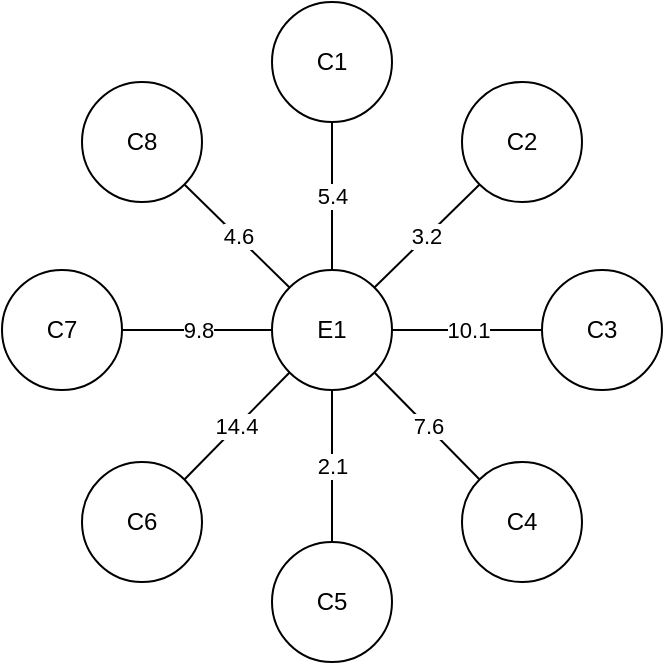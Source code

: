 <mxfile version="21.1.2" type="device">
  <diagram name="Page-1" id="9UM8Z-CtF9ye3CNi1vJw">
    <mxGraphModel dx="1050" dy="621" grid="1" gridSize="10" guides="1" tooltips="1" connect="1" arrows="1" fold="1" page="1" pageScale="1" pageWidth="1169" pageHeight="827" math="0" shadow="0">
      <root>
        <mxCell id="0" />
        <mxCell id="1" parent="0" />
        <mxCell id="YPGk9sVfuumeABNAydG5-1" value="E1" style="ellipse;whiteSpace=wrap;html=1;aspect=fixed;" vertex="1" parent="1">
          <mxGeometry x="555" y="384" width="60" height="60" as="geometry" />
        </mxCell>
        <mxCell id="YPGk9sVfuumeABNAydG5-11" value="5.4" style="edgeStyle=orthogonalEdgeStyle;rounded=0;orthogonalLoop=1;jettySize=auto;html=1;exitX=0.5;exitY=1;exitDx=0;exitDy=0;entryX=0.5;entryY=0;entryDx=0;entryDy=0;endArrow=none;endFill=0;" edge="1" parent="1" source="YPGk9sVfuumeABNAydG5-3" target="YPGk9sVfuumeABNAydG5-1">
          <mxGeometry relative="1" as="geometry" />
        </mxCell>
        <mxCell id="YPGk9sVfuumeABNAydG5-3" value="C1" style="ellipse;whiteSpace=wrap;html=1;aspect=fixed;" vertex="1" parent="1">
          <mxGeometry x="555" y="250" width="60" height="60" as="geometry" />
        </mxCell>
        <mxCell id="YPGk9sVfuumeABNAydG5-13" value="10.1" style="edgeStyle=orthogonalEdgeStyle;rounded=0;orthogonalLoop=1;jettySize=auto;html=1;exitX=0;exitY=0.5;exitDx=0;exitDy=0;endArrow=none;endFill=0;" edge="1" parent="1" source="YPGk9sVfuumeABNAydG5-4" target="YPGk9sVfuumeABNAydG5-1">
          <mxGeometry relative="1" as="geometry" />
        </mxCell>
        <mxCell id="YPGk9sVfuumeABNAydG5-4" value="C3" style="ellipse;whiteSpace=wrap;html=1;aspect=fixed;" vertex="1" parent="1">
          <mxGeometry x="690" y="384" width="60" height="60" as="geometry" />
        </mxCell>
        <mxCell id="YPGk9sVfuumeABNAydG5-15" value="2.1" style="edgeStyle=orthogonalEdgeStyle;rounded=0;orthogonalLoop=1;jettySize=auto;html=1;entryX=0.5;entryY=1;entryDx=0;entryDy=0;endArrow=none;endFill=0;" edge="1" parent="1" source="YPGk9sVfuumeABNAydG5-5" target="YPGk9sVfuumeABNAydG5-1">
          <mxGeometry relative="1" as="geometry" />
        </mxCell>
        <mxCell id="YPGk9sVfuumeABNAydG5-5" value="C5" style="ellipse;whiteSpace=wrap;html=1;aspect=fixed;" vertex="1" parent="1">
          <mxGeometry x="555" y="520" width="60" height="60" as="geometry" />
        </mxCell>
        <mxCell id="YPGk9sVfuumeABNAydG5-17" value="9.8" style="edgeStyle=orthogonalEdgeStyle;rounded=0;orthogonalLoop=1;jettySize=auto;html=1;exitX=1;exitY=0.5;exitDx=0;exitDy=0;entryX=0;entryY=0.5;entryDx=0;entryDy=0;endArrow=none;endFill=0;" edge="1" parent="1" source="YPGk9sVfuumeABNAydG5-6" target="YPGk9sVfuumeABNAydG5-1">
          <mxGeometry relative="1" as="geometry" />
        </mxCell>
        <mxCell id="YPGk9sVfuumeABNAydG5-6" value="C7" style="ellipse;whiteSpace=wrap;html=1;aspect=fixed;" vertex="1" parent="1">
          <mxGeometry x="420" y="384" width="60" height="60" as="geometry" />
        </mxCell>
        <mxCell id="YPGk9sVfuumeABNAydG5-12" value="3.2" style="rounded=0;orthogonalLoop=1;jettySize=auto;html=1;exitX=0;exitY=1;exitDx=0;exitDy=0;entryX=1;entryY=0;entryDx=0;entryDy=0;endArrow=none;endFill=0;" edge="1" parent="1" source="YPGk9sVfuumeABNAydG5-7" target="YPGk9sVfuumeABNAydG5-1">
          <mxGeometry relative="1" as="geometry" />
        </mxCell>
        <mxCell id="YPGk9sVfuumeABNAydG5-7" value="C2" style="ellipse;whiteSpace=wrap;html=1;aspect=fixed;" vertex="1" parent="1">
          <mxGeometry x="650" y="290" width="60" height="60" as="geometry" />
        </mxCell>
        <mxCell id="YPGk9sVfuumeABNAydG5-14" value="7.6" style="rounded=0;orthogonalLoop=1;jettySize=auto;html=1;exitX=0;exitY=0;exitDx=0;exitDy=0;entryX=1;entryY=1;entryDx=0;entryDy=0;endArrow=none;endFill=0;" edge="1" parent="1" source="YPGk9sVfuumeABNAydG5-8" target="YPGk9sVfuumeABNAydG5-1">
          <mxGeometry relative="1" as="geometry" />
        </mxCell>
        <mxCell id="YPGk9sVfuumeABNAydG5-8" value="C4" style="ellipse;whiteSpace=wrap;html=1;aspect=fixed;" vertex="1" parent="1">
          <mxGeometry x="650" y="480" width="60" height="60" as="geometry" />
        </mxCell>
        <mxCell id="YPGk9sVfuumeABNAydG5-18" value="4.6" style="rounded=0;orthogonalLoop=1;jettySize=auto;html=1;exitX=1;exitY=1;exitDx=0;exitDy=0;entryX=0;entryY=0;entryDx=0;entryDy=0;endArrow=none;endFill=0;" edge="1" parent="1" source="YPGk9sVfuumeABNAydG5-9" target="YPGk9sVfuumeABNAydG5-1">
          <mxGeometry relative="1" as="geometry" />
        </mxCell>
        <mxCell id="YPGk9sVfuumeABNAydG5-9" value="C8" style="ellipse;whiteSpace=wrap;html=1;aspect=fixed;" vertex="1" parent="1">
          <mxGeometry x="460" y="290" width="60" height="60" as="geometry" />
        </mxCell>
        <mxCell id="YPGk9sVfuumeABNAydG5-16" value="14.4" style="rounded=0;orthogonalLoop=1;jettySize=auto;html=1;exitX=1;exitY=0;exitDx=0;exitDy=0;entryX=0;entryY=1;entryDx=0;entryDy=0;endArrow=none;endFill=0;" edge="1" parent="1" source="YPGk9sVfuumeABNAydG5-10" target="YPGk9sVfuumeABNAydG5-1">
          <mxGeometry relative="1" as="geometry" />
        </mxCell>
        <mxCell id="YPGk9sVfuumeABNAydG5-10" value="C6" style="ellipse;whiteSpace=wrap;html=1;aspect=fixed;" vertex="1" parent="1">
          <mxGeometry x="460" y="480" width="60" height="60" as="geometry" />
        </mxCell>
      </root>
    </mxGraphModel>
  </diagram>
</mxfile>
